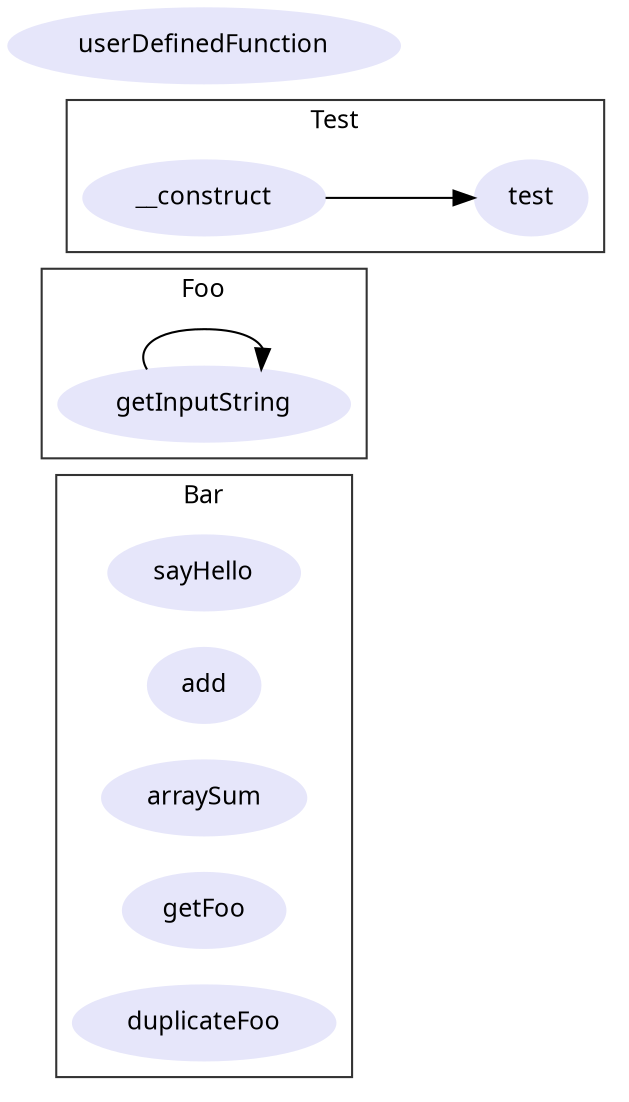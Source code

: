 digraph G {
	graph [fontname=Verdana, fontsize=12, rankdir=LR];
	node [label="\N"];
	graph [bb="0,0,298,540"];
	subgraph cluster_Bar {
		graph [label=Bar,
			color=gray20,
			lp="95,334",
			bb="24,54,166,346"];
		"Bar::sayHello()" [label=sayHello, fontname=Verdana, fontsize=12, style=filled, color=lavender, shape=ellipse, pos="95,296", width="1.28", height="0.50"];
		"Bar::add($x, $y)" [label=add, fontname=Verdana, fontsize=12, style=filled, color=lavender, shape=ellipse, pos="95,242", width="0.75", height="0.50"];
		"Bar::arraySum($array)" [label=arraySum, fontname=Verdana, fontsize=12, style=filled, color=lavender, shape=ellipse, pos="95,188", width="1.36", height="0.50"];
		"Bar::getFoo()" [label=getFoo, fontname=Verdana, fontsize=12, style=filled, color=lavender, shape=ellipse, pos="95,134", width="1.08", height="0.50"];
		"Bar::duplicateFoo($inputFoo)" [label=duplicateFoo, fontname=Verdana, fontsize=12, style=filled, color=lavender, shape=ellipse, pos="95,80", width="1.75", height="0.50"];
	}
	subgraph cluster_Foo {
		graph [label=Foo,
			color=gray20,
			lp="95,436",
			bb="16,354,174,448"];
		"Foo::getInputString()" [label=getInputString, fontname=Verdana, fontsize=12, style=filled, color=lavender, shape=ellipse, pos="95,380", width="1.94", height="0.50"];
		"Foo::getInputString()" -> "Foo::getInputString()" [pos="e,122,397 68,397 61,407 71,416 95,416 110,416 120,412 123,407"];
	}
	subgraph cluster_Test {
		graph [label=Test,
			color=gray20,
			lp="159,520",
			bb="28,456,290,532"];
		"Test::__construct()" [label=__construct, fontname=Verdana, fontsize=12, style=filled, color=lavender, shape=ellipse, pos="95,482", width="1.61", height="0.50"];
		"Test::test($nix, $ar, &$ref, $std, $na, $opt, $def)" [label=test, fontname=Verdana, fontsize=12, style=filled, color=lavender, shape=ellipse, pos="254,482", width="0.75", height="0.50"];
		"Test::__construct()" -> "Test::test($nix, $ar, &$ref, $std, $na, $opt, $def)" [pos="e,226,482 154,482 175,482 197,482 216,482"];
	}
	"userDefinedFunction($nix, $ar, &$ref, $std, $na, $opt, $def)" [label=userDefinedFunction, fontname=Verdana, fontsize=12, style=filled, color=lavender, shape=ellipse, pos="95,26", width="2.61", height="0.50"];
}
